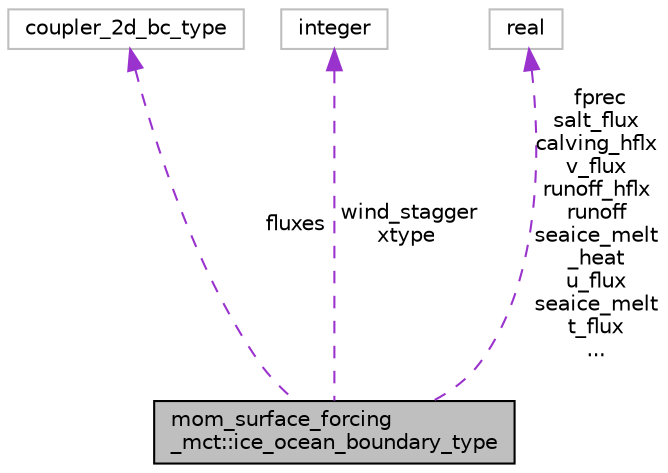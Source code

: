 digraph "mom_surface_forcing_mct::ice_ocean_boundary_type"
{
 // INTERACTIVE_SVG=YES
 // LATEX_PDF_SIZE
  edge [fontname="Helvetica",fontsize="10",labelfontname="Helvetica",labelfontsize="10"];
  node [fontname="Helvetica",fontsize="10",shape=record];
  Node1 [label="mom_surface_forcing\l_mct::ice_ocean_boundary_type",height=0.2,width=0.4,color="black", fillcolor="grey75", style="filled", fontcolor="black",tooltip="Structure corresponding to forcing, but with the elements, units, and conventions that exactly confor..."];
  Node2 -> Node1 [dir="back",color="darkorchid3",fontsize="10",style="dashed",label=" fluxes" ,fontname="Helvetica"];
  Node2 [label="coupler_2d_bc_type",height=0.2,width=0.4,color="grey75", fillcolor="white", style="filled",tooltip=" "];
  Node3 -> Node1 [dir="back",color="darkorchid3",fontsize="10",style="dashed",label=" wind_stagger\nxtype" ,fontname="Helvetica"];
  Node3 [label="integer",height=0.2,width=0.4,color="grey75", fillcolor="white", style="filled",tooltip=" "];
  Node4 -> Node1 [dir="back",color="darkorchid3",fontsize="10",style="dashed",label=" fprec\nsalt_flux\ncalving_hflx\nv_flux\nrunoff_hflx\nrunoff\nseaice_melt\l_heat\nu_flux\nseaice_melt\nt_flux\n..." ,fontname="Helvetica"];
  Node4 [label="real",height=0.2,width=0.4,color="grey75", fillcolor="white", style="filled",tooltip=" "];
}
